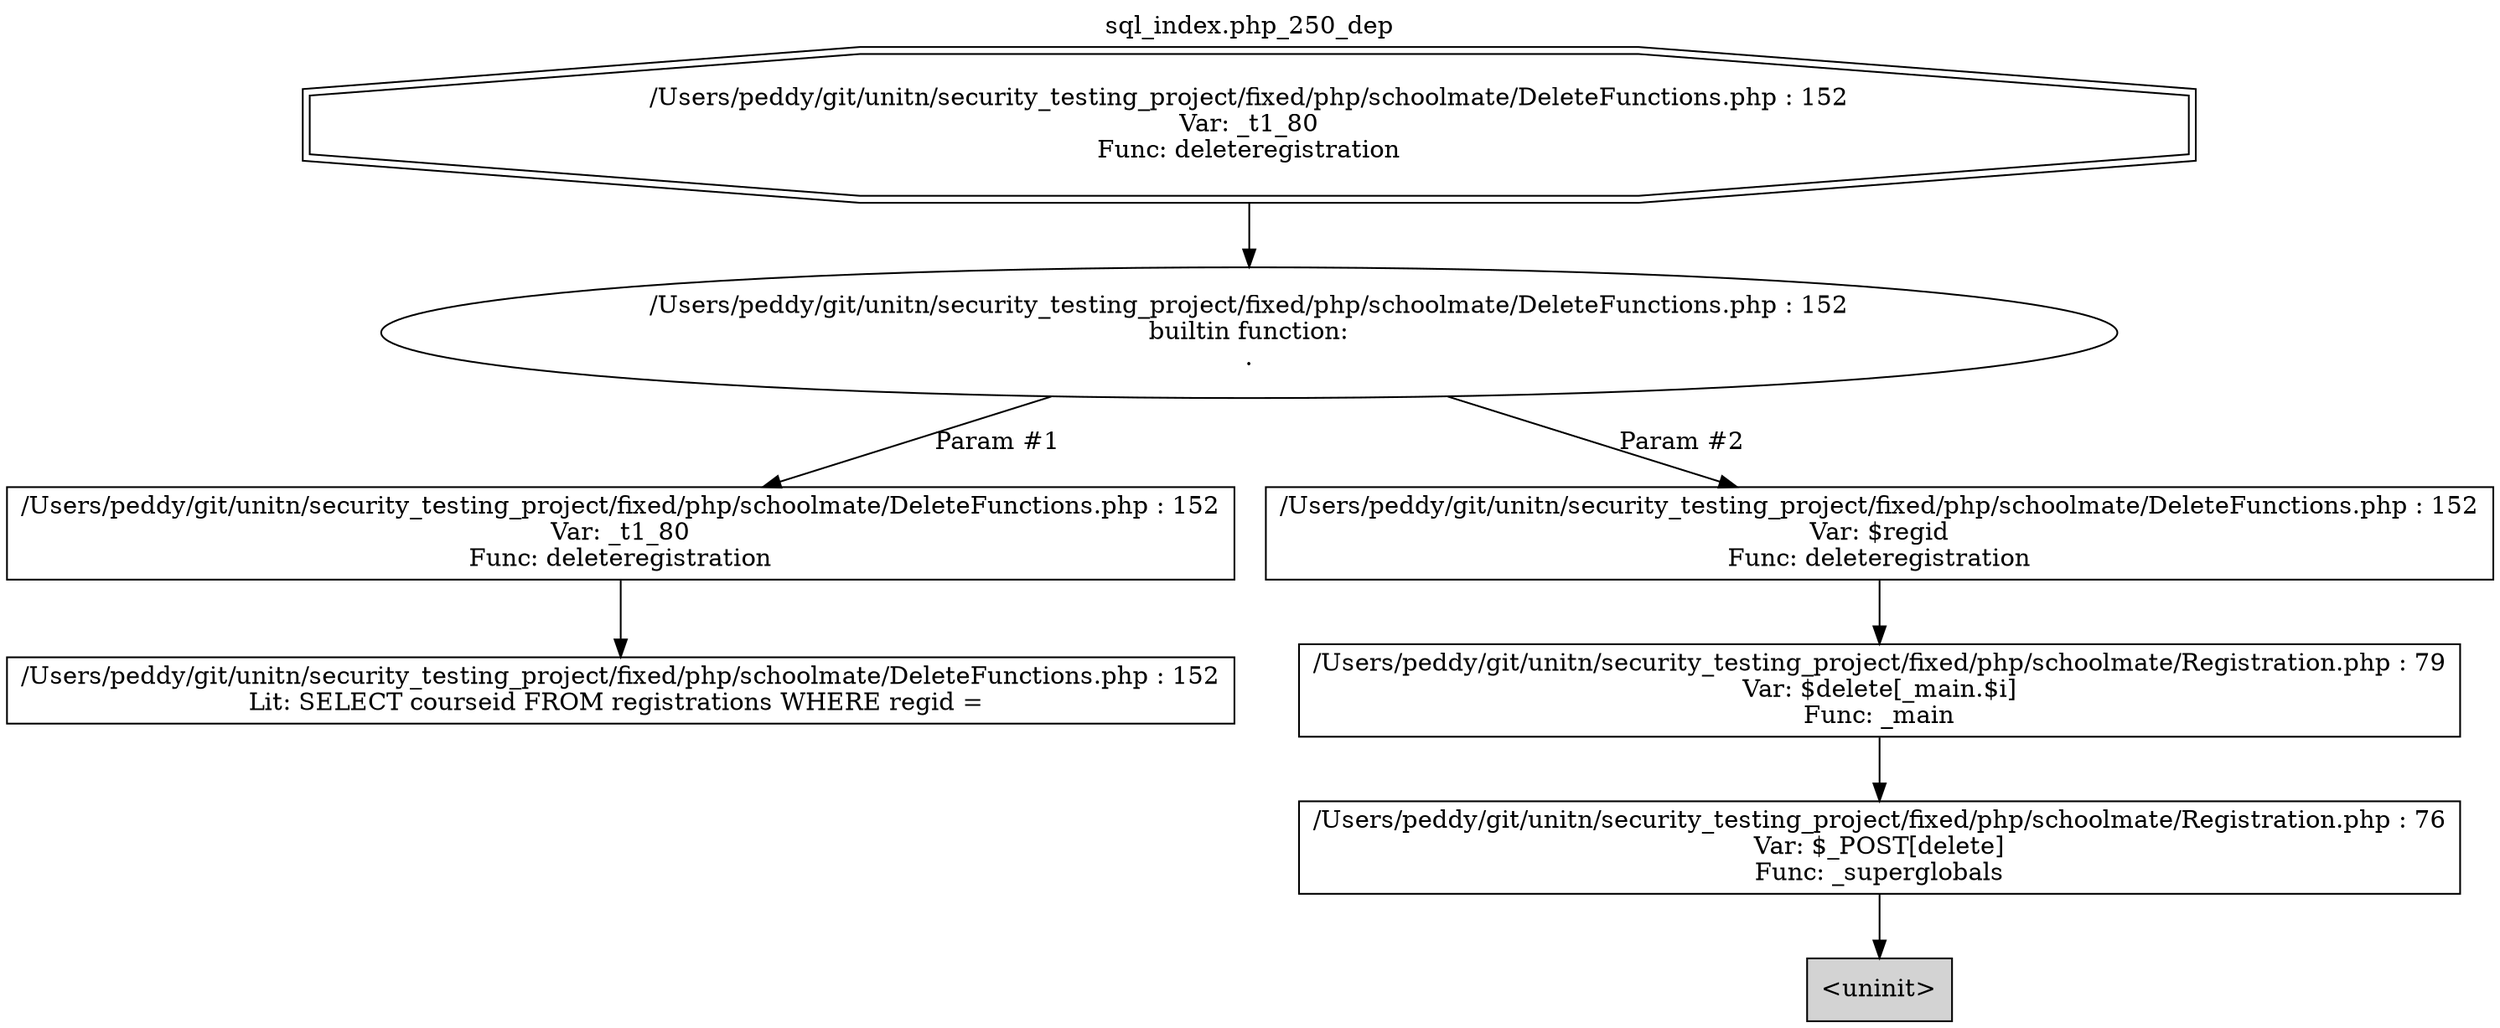 digraph cfg {
  label="sql_index.php_250_dep";
  labelloc=t;
  n1 [shape=doubleoctagon, label="/Users/peddy/git/unitn/security_testing_project/fixed/php/schoolmate/DeleteFunctions.php : 152\nVar: _t1_80\nFunc: deleteregistration\n"];
  n2 [shape=ellipse, label="/Users/peddy/git/unitn/security_testing_project/fixed/php/schoolmate/DeleteFunctions.php : 152\nbuiltin function:\n.\n"];
  n3 [shape=box, label="/Users/peddy/git/unitn/security_testing_project/fixed/php/schoolmate/DeleteFunctions.php : 152\nVar: _t1_80\nFunc: deleteregistration\n"];
  n4 [shape=box, label="/Users/peddy/git/unitn/security_testing_project/fixed/php/schoolmate/DeleteFunctions.php : 152\nLit: SELECT courseid FROM registrations WHERE regid = \n"];
  n5 [shape=box, label="/Users/peddy/git/unitn/security_testing_project/fixed/php/schoolmate/DeleteFunctions.php : 152\nVar: $regid\nFunc: deleteregistration\n"];
  n6 [shape=box, label="/Users/peddy/git/unitn/security_testing_project/fixed/php/schoolmate/Registration.php : 79\nVar: $delete[_main.$i]\nFunc: _main\n"];
  n7 [shape=box, label="/Users/peddy/git/unitn/security_testing_project/fixed/php/schoolmate/Registration.php : 76\nVar: $_POST[delete]\nFunc: _superglobals\n"];
  n8 [shape=box, label="<uninit>",style=filled];
  n1 -> n2;
  n3 -> n4;
  n2 -> n3[label="Param #1"];
  n2 -> n5[label="Param #2"];
  n7 -> n8;
  n6 -> n7;
  n5 -> n6;
}
